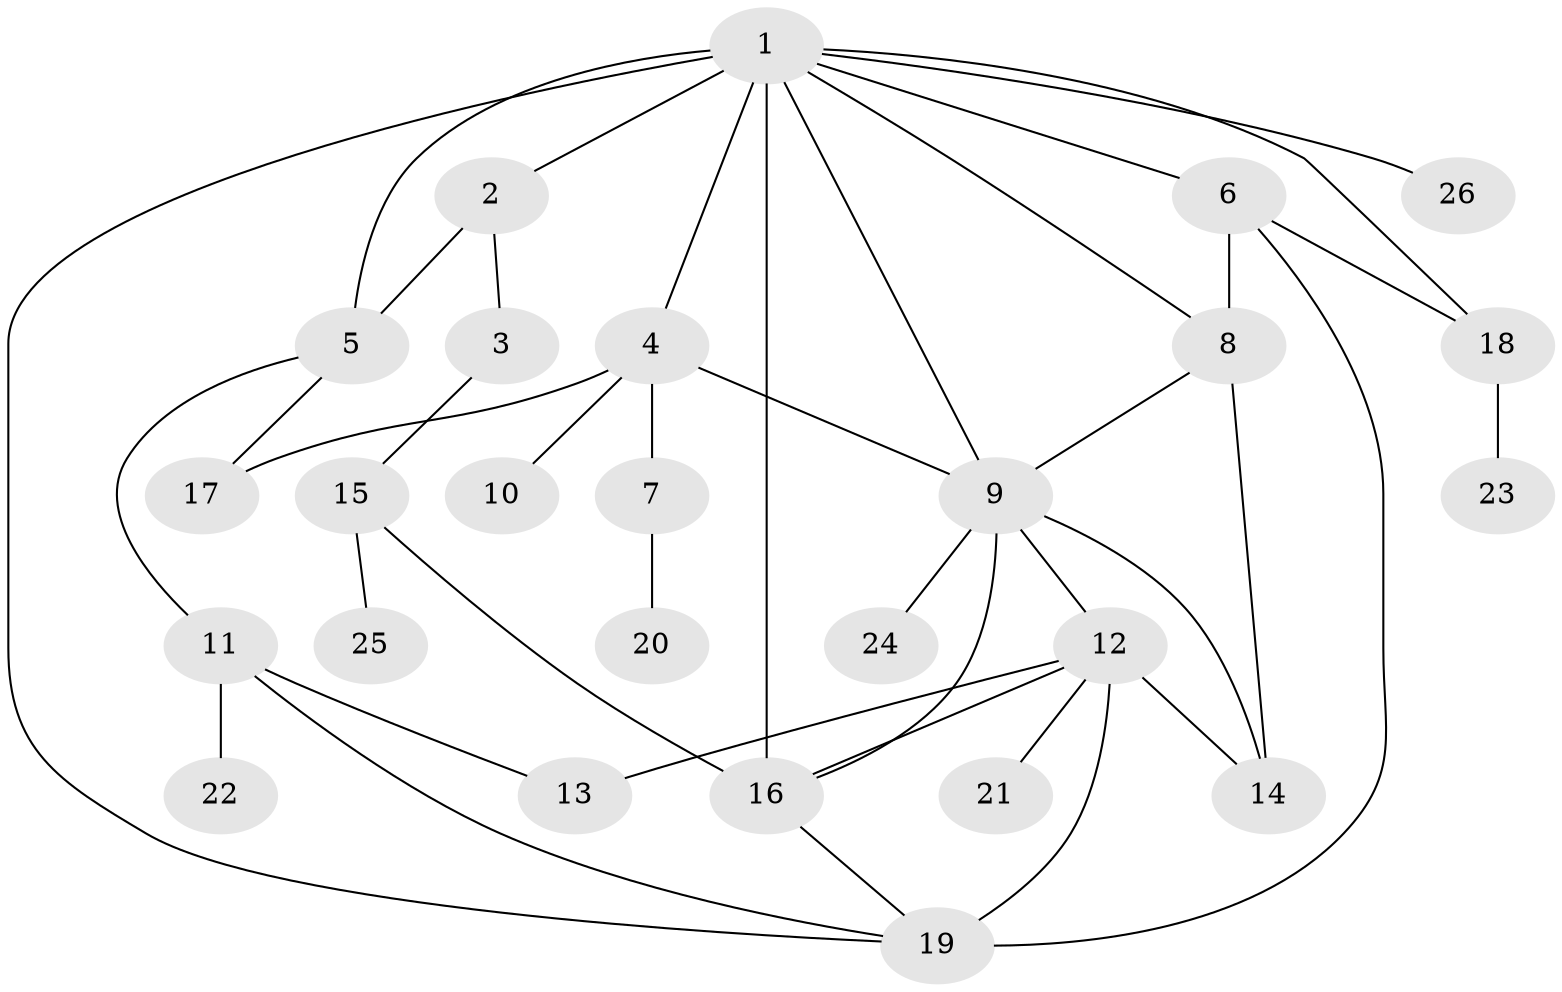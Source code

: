 // original degree distribution, {4: 0.09615384615384616, 3: 0.19230769230769232, 5: 0.07692307692307693, 6: 0.09615384615384616, 7: 0.038461538461538464, 1: 0.34615384615384615, 2: 0.15384615384615385}
// Generated by graph-tools (version 1.1) at 2025/34/03/09/25 02:34:24]
// undirected, 26 vertices, 41 edges
graph export_dot {
graph [start="1"]
  node [color=gray90,style=filled];
  1;
  2;
  3;
  4;
  5;
  6;
  7;
  8;
  9;
  10;
  11;
  12;
  13;
  14;
  15;
  16;
  17;
  18;
  19;
  20;
  21;
  22;
  23;
  24;
  25;
  26;
  1 -- 2 [weight=1.0];
  1 -- 4 [weight=1.0];
  1 -- 5 [weight=3.0];
  1 -- 6 [weight=2.0];
  1 -- 8 [weight=2.0];
  1 -- 9 [weight=1.0];
  1 -- 16 [weight=3.0];
  1 -- 18 [weight=1.0];
  1 -- 19 [weight=1.0];
  1 -- 26 [weight=1.0];
  2 -- 3 [weight=1.0];
  2 -- 5 [weight=2.0];
  3 -- 15 [weight=1.0];
  4 -- 7 [weight=1.0];
  4 -- 9 [weight=1.0];
  4 -- 10 [weight=1.0];
  4 -- 17 [weight=1.0];
  5 -- 11 [weight=1.0];
  5 -- 17 [weight=1.0];
  6 -- 8 [weight=1.0];
  6 -- 18 [weight=1.0];
  6 -- 19 [weight=2.0];
  7 -- 20 [weight=1.0];
  8 -- 9 [weight=1.0];
  8 -- 14 [weight=3.0];
  9 -- 12 [weight=1.0];
  9 -- 14 [weight=1.0];
  9 -- 16 [weight=1.0];
  9 -- 24 [weight=1.0];
  11 -- 13 [weight=1.0];
  11 -- 19 [weight=1.0];
  11 -- 22 [weight=1.0];
  12 -- 13 [weight=1.0];
  12 -- 14 [weight=1.0];
  12 -- 16 [weight=1.0];
  12 -- 19 [weight=1.0];
  12 -- 21 [weight=1.0];
  15 -- 16 [weight=1.0];
  15 -- 25 [weight=1.0];
  16 -- 19 [weight=1.0];
  18 -- 23 [weight=1.0];
}

